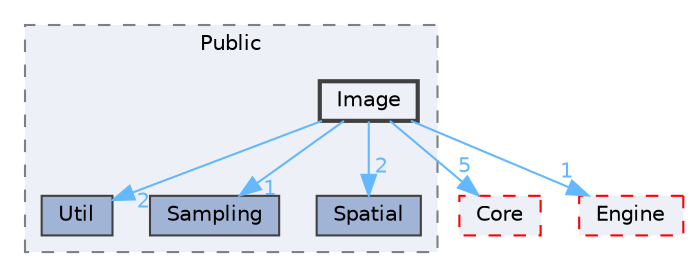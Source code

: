 digraph "Image"
{
 // INTERACTIVE_SVG=YES
 // LATEX_PDF_SIZE
  bgcolor="transparent";
  edge [fontname=Helvetica,fontsize=10,labelfontname=Helvetica,labelfontsize=10];
  node [fontname=Helvetica,fontsize=10,shape=box,height=0.2,width=0.4];
  compound=true
  subgraph clusterdir_0c0827902e2ee888b2900676fadb6dfe {
    graph [ bgcolor="#edf0f7", pencolor="grey50", label="Public", fontname=Helvetica,fontsize=10 style="filled,dashed", URL="dir_0c0827902e2ee888b2900676fadb6dfe.html",tooltip=""]
  dir_03beab7dd8778e6fad11d15fe8adabfd [label="Util", fillcolor="#a2b4d6", color="grey25", style="filled", URL="dir_03beab7dd8778e6fad11d15fe8adabfd.html",tooltip=""];
  dir_2bb09102f7c2f029d999414398359182 [label="Sampling", fillcolor="#a2b4d6", color="grey25", style="filled", URL="dir_2bb09102f7c2f029d999414398359182.html",tooltip=""];
  dir_467488c315d2cb0e74ab1472ce60fa47 [label="Spatial", fillcolor="#a2b4d6", color="grey25", style="filled", URL="dir_467488c315d2cb0e74ab1472ce60fa47.html",tooltip=""];
  dir_57a602b0ed4ca30735e216d917333b6a [label="Image", fillcolor="#edf0f7", color="grey25", style="filled,bold", URL="dir_57a602b0ed4ca30735e216d917333b6a.html",tooltip=""];
  }
  dir_0e6cddcc9caa1238c7f3774224afaa45 [label="Core", fillcolor="#edf0f7", color="red", style="filled,dashed", URL="dir_0e6cddcc9caa1238c7f3774224afaa45.html",tooltip=""];
  dir_fdf6aa5c3cf3805bb958134448d60562 [label="Engine", fillcolor="#edf0f7", color="red", style="filled,dashed", URL="dir_fdf6aa5c3cf3805bb958134448d60562.html",tooltip=""];
  dir_57a602b0ed4ca30735e216d917333b6a->dir_03beab7dd8778e6fad11d15fe8adabfd [headlabel="2", labeldistance=1.5 headhref="dir_000477_001234.html" href="dir_000477_001234.html" color="steelblue1" fontcolor="steelblue1"];
  dir_57a602b0ed4ca30735e216d917333b6a->dir_0e6cddcc9caa1238c7f3774224afaa45 [headlabel="5", labeldistance=1.5 headhref="dir_000477_000266.html" href="dir_000477_000266.html" color="steelblue1" fontcolor="steelblue1"];
  dir_57a602b0ed4ca30735e216d917333b6a->dir_2bb09102f7c2f029d999414398359182 [headlabel="1", labeldistance=1.5 headhref="dir_000477_000988.html" href="dir_000477_000988.html" color="steelblue1" fontcolor="steelblue1"];
  dir_57a602b0ed4ca30735e216d917333b6a->dir_467488c315d2cb0e74ab1472ce60fa47 [headlabel="2", labeldistance=1.5 headhref="dir_000477_001129.html" href="dir_000477_001129.html" color="steelblue1" fontcolor="steelblue1"];
  dir_57a602b0ed4ca30735e216d917333b6a->dir_fdf6aa5c3cf3805bb958134448d60562 [headlabel="1", labeldistance=1.5 headhref="dir_000477_000366.html" href="dir_000477_000366.html" color="steelblue1" fontcolor="steelblue1"];
}
